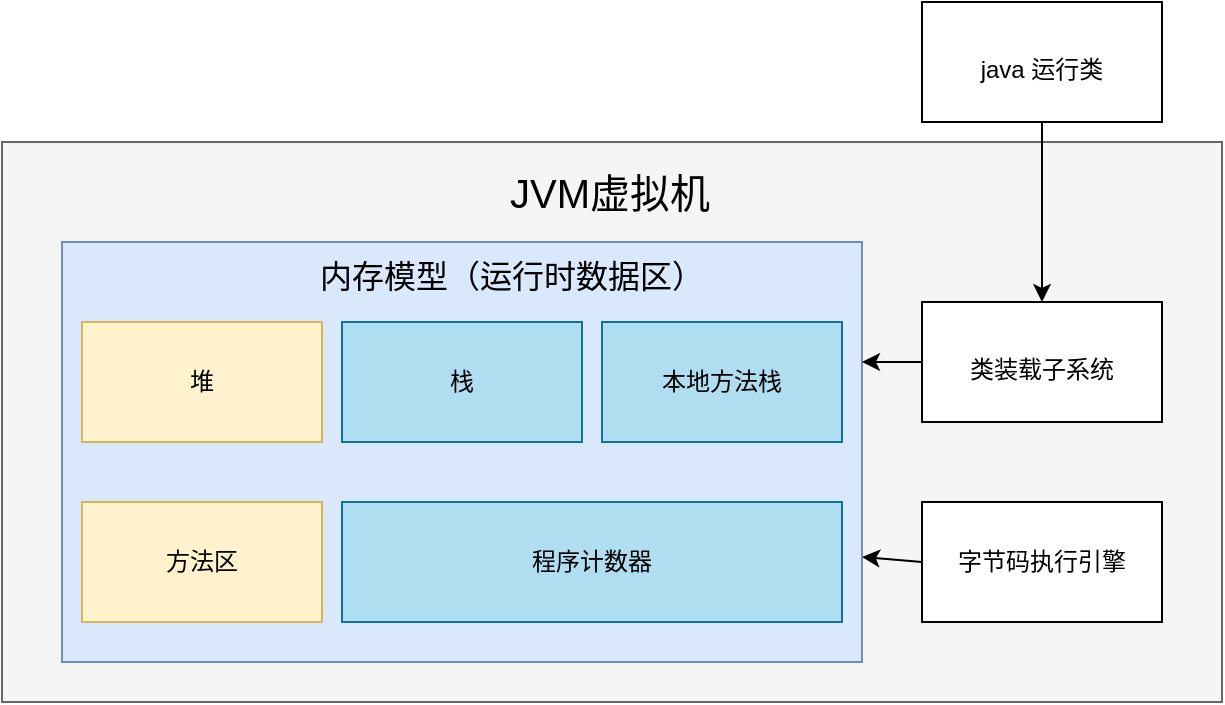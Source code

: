 <mxfile version="28.2.3">
  <diagram name="第 1 页" id="meoVaIgWw2dQw-G240K0">
    <mxGraphModel dx="994" dy="565" grid="1" gridSize="10" guides="1" tooltips="1" connect="1" arrows="1" fold="1" page="1" pageScale="1" pageWidth="1169" pageHeight="827" math="0" shadow="0">
      <root>
        <mxCell id="0" />
        <mxCell id="1" parent="0" />
        <mxCell id="uARda2XG1U_MiIhJAIZU-1" value="" style="rounded=0;whiteSpace=wrap;html=1;fillColor=#f5f5f5;fontColor=#333333;strokeColor=#666666;" parent="1" vertex="1">
          <mxGeometry x="300" y="250" width="610" height="280" as="geometry" />
        </mxCell>
        <mxCell id="uARda2XG1U_MiIhJAIZU-2" value="&lt;font style=&quot;font-size: 20px&quot;&gt;JVM虚拟机&lt;/font&gt;" style="text;html=1;strokeColor=none;fillColor=none;align=center;verticalAlign=middle;whiteSpace=wrap;rounded=0;" parent="1" vertex="1">
          <mxGeometry x="529" y="260" width="150" height="30" as="geometry" />
        </mxCell>
        <mxCell id="uARda2XG1U_MiIhJAIZU-3" value="" style="rounded=0;whiteSpace=wrap;html=1;fontSize=20;fillColor=#dae8fc;strokeColor=#6c8ebf;" parent="1" vertex="1">
          <mxGeometry x="330" y="300" width="400" height="210" as="geometry" />
        </mxCell>
        <mxCell id="uARda2XG1U_MiIhJAIZU-4" style="edgeStyle=none;html=1;exitX=0;exitY=0.5;exitDx=0;exitDy=0;fontSize=12;" parent="1" source="uARda2XG1U_MiIhJAIZU-5" edge="1">
          <mxGeometry relative="1" as="geometry">
            <mxPoint x="730" y="360" as="targetPoint" />
          </mxGeometry>
        </mxCell>
        <mxCell id="uARda2XG1U_MiIhJAIZU-5" value="&lt;font style=&quot;font-size: 12px&quot;&gt;类装载子系统&lt;/font&gt;" style="rounded=0;whiteSpace=wrap;html=1;fontSize=20;" parent="1" vertex="1">
          <mxGeometry x="760" y="330" width="120" height="60" as="geometry" />
        </mxCell>
        <mxCell id="uARda2XG1U_MiIhJAIZU-6" style="edgeStyle=none;html=1;exitX=0;exitY=0.5;exitDx=0;exitDy=0;entryX=1;entryY=0.75;entryDx=0;entryDy=0;fontSize=16;" parent="1" source="uARda2XG1U_MiIhJAIZU-7" target="uARda2XG1U_MiIhJAIZU-3" edge="1">
          <mxGeometry relative="1" as="geometry" />
        </mxCell>
        <mxCell id="uARda2XG1U_MiIhJAIZU-7" value="字节码执行引擎" style="rounded=0;whiteSpace=wrap;html=1;fontSize=12;" parent="1" vertex="1">
          <mxGeometry x="760" y="430" width="120" height="60" as="geometry" />
        </mxCell>
        <mxCell id="uARda2XG1U_MiIhJAIZU-8" value="&lt;font style=&quot;font-size: 16px&quot;&gt;内存模型（运行时数据区）&lt;/font&gt;" style="text;html=1;strokeColor=none;fillColor=none;align=center;verticalAlign=middle;whiteSpace=wrap;rounded=0;fontSize=20;" parent="1" vertex="1">
          <mxGeometry x="440" y="300" width="230" height="30" as="geometry" />
        </mxCell>
        <mxCell id="uARda2XG1U_MiIhJAIZU-9" value="堆" style="rounded=0;whiteSpace=wrap;html=1;fontSize=12;fillColor=#fff2cc;strokeColor=#d6b656;" parent="1" vertex="1">
          <mxGeometry x="340" y="340" width="120" height="60" as="geometry" />
        </mxCell>
        <mxCell id="uARda2XG1U_MiIhJAIZU-10" value="本地方法栈" style="rounded=0;whiteSpace=wrap;html=1;fontSize=12;fillColor=#b1ddf0;strokeColor=#10739e;" parent="1" vertex="1">
          <mxGeometry x="600" y="340" width="120" height="60" as="geometry" />
        </mxCell>
        <mxCell id="uARda2XG1U_MiIhJAIZU-11" value="栈" style="rounded=0;whiteSpace=wrap;html=1;fontSize=12;fillColor=#b1ddf0;strokeColor=#10739e;" parent="1" vertex="1">
          <mxGeometry x="470" y="340" width="120" height="60" as="geometry" />
        </mxCell>
        <mxCell id="uARda2XG1U_MiIhJAIZU-12" value="方法区" style="rounded=0;whiteSpace=wrap;html=1;fontSize=12;fillColor=#fff2cc;strokeColor=#d6b656;" parent="1" vertex="1">
          <mxGeometry x="340" y="430" width="120" height="60" as="geometry" />
        </mxCell>
        <mxCell id="uARda2XG1U_MiIhJAIZU-13" value="程序计数器" style="rounded=0;whiteSpace=wrap;html=1;fontSize=12;fillColor=#b1ddf0;strokeColor=#10739e;" parent="1" vertex="1">
          <mxGeometry x="470" y="430" width="250" height="60" as="geometry" />
        </mxCell>
        <mxCell id="uARda2XG1U_MiIhJAIZU-14" style="edgeStyle=none;html=1;exitX=0.5;exitY=1;exitDx=0;exitDy=0;fontSize=12;" parent="1" source="uARda2XG1U_MiIhJAIZU-15" target="uARda2XG1U_MiIhJAIZU-5" edge="1">
          <mxGeometry relative="1" as="geometry" />
        </mxCell>
        <mxCell id="uARda2XG1U_MiIhJAIZU-15" value="&lt;font style=&quot;font-size: 12px&quot;&gt;java 运行类&lt;/font&gt;" style="rounded=0;whiteSpace=wrap;html=1;fontSize=20;" parent="1" vertex="1">
          <mxGeometry x="760" y="180" width="120" height="60" as="geometry" />
        </mxCell>
      </root>
    </mxGraphModel>
  </diagram>
</mxfile>
